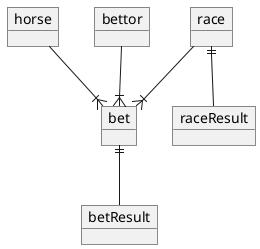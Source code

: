 @startuml


object race
object horse
object bettor
object bet
object raceResult
object betResult


race --|{ bet
bettor --|{ bet
horse --|{ bet


bet ||-- betResult

race ||-- raceResult 

@enduml
